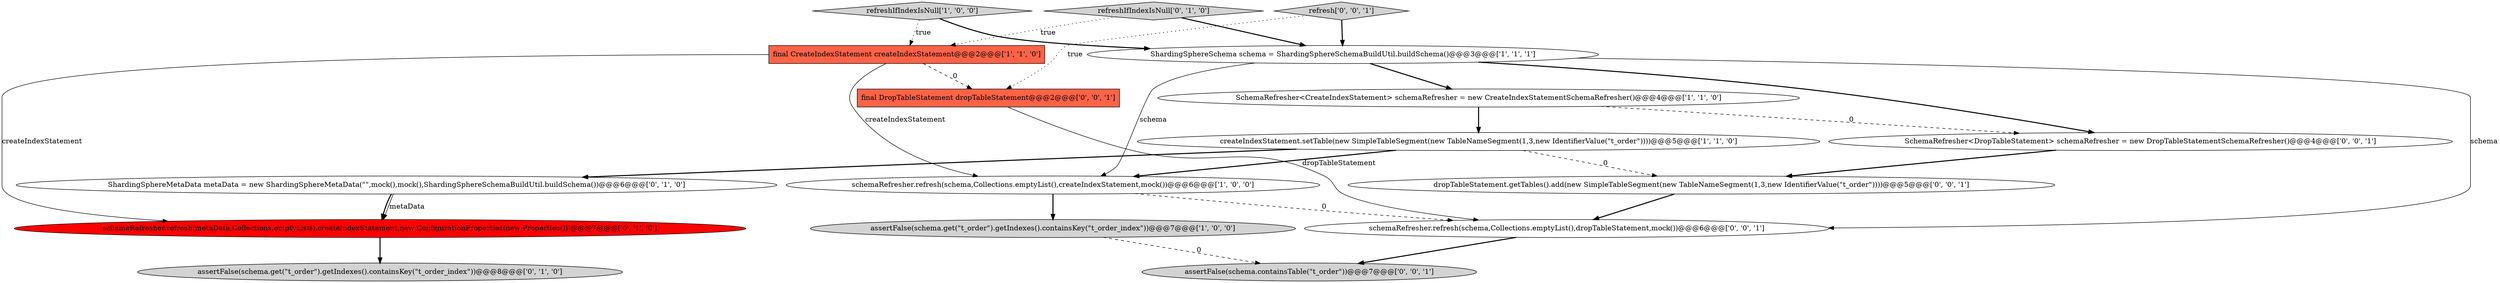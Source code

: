 digraph {
6 [style = filled, label = "refreshIfIndexIsNull['1', '0', '0']", fillcolor = lightgray, shape = diamond image = "AAA0AAABBB1BBB"];
12 [style = filled, label = "final DropTableStatement dropTableStatement@@@2@@@['0', '0', '1']", fillcolor = tomato, shape = box image = "AAA0AAABBB3BBB"];
8 [style = filled, label = "schemaRefresher.refresh(metaData,Collections.emptyList(),createIndexStatement,new ConfigurationProperties(new Properties()))@@@7@@@['0', '1', '0']", fillcolor = red, shape = ellipse image = "AAA1AAABBB2BBB"];
1 [style = filled, label = "ShardingSphereSchema schema = ShardingSphereSchemaBuildUtil.buildSchema()@@@3@@@['1', '1', '1']", fillcolor = white, shape = ellipse image = "AAA0AAABBB1BBB"];
7 [style = filled, label = "refreshIfIndexIsNull['0', '1', '0']", fillcolor = lightgray, shape = diamond image = "AAA0AAABBB2BBB"];
4 [style = filled, label = "final CreateIndexStatement createIndexStatement@@@2@@@['1', '1', '0']", fillcolor = tomato, shape = box image = "AAA0AAABBB1BBB"];
16 [style = filled, label = "refresh['0', '0', '1']", fillcolor = lightgray, shape = diamond image = "AAA0AAABBB3BBB"];
0 [style = filled, label = "createIndexStatement.setTable(new SimpleTableSegment(new TableNameSegment(1,3,new IdentifierValue(\"t_order\"))))@@@5@@@['1', '1', '0']", fillcolor = white, shape = ellipse image = "AAA0AAABBB1BBB"];
3 [style = filled, label = "schemaRefresher.refresh(schema,Collections.emptyList(),createIndexStatement,mock())@@@6@@@['1', '0', '0']", fillcolor = white, shape = ellipse image = "AAA0AAABBB1BBB"];
2 [style = filled, label = "SchemaRefresher<CreateIndexStatement> schemaRefresher = new CreateIndexStatementSchemaRefresher()@@@4@@@['1', '1', '0']", fillcolor = white, shape = ellipse image = "AAA0AAABBB1BBB"];
5 [style = filled, label = "assertFalse(schema.get(\"t_order\").getIndexes().containsKey(\"t_order_index\"))@@@7@@@['1', '0', '0']", fillcolor = lightgray, shape = ellipse image = "AAA0AAABBB1BBB"];
14 [style = filled, label = "schemaRefresher.refresh(schema,Collections.emptyList(),dropTableStatement,mock())@@@6@@@['0', '0', '1']", fillcolor = white, shape = ellipse image = "AAA0AAABBB3BBB"];
11 [style = filled, label = "assertFalse(schema.containsTable(\"t_order\"))@@@7@@@['0', '0', '1']", fillcolor = lightgray, shape = ellipse image = "AAA0AAABBB3BBB"];
15 [style = filled, label = "SchemaRefresher<DropTableStatement> schemaRefresher = new DropTableStatementSchemaRefresher()@@@4@@@['0', '0', '1']", fillcolor = white, shape = ellipse image = "AAA0AAABBB3BBB"];
10 [style = filled, label = "ShardingSphereMetaData metaData = new ShardingSphereMetaData(\"\",mock(),mock(),ShardingSphereSchemaBuildUtil.buildSchema())@@@6@@@['0', '1', '0']", fillcolor = white, shape = ellipse image = "AAA0AAABBB2BBB"];
9 [style = filled, label = "assertFalse(schema.get(\"t_order\").getIndexes().containsKey(\"t_order_index\"))@@@8@@@['0', '1', '0']", fillcolor = lightgray, shape = ellipse image = "AAA0AAABBB2BBB"];
13 [style = filled, label = "dropTableStatement.getTables().add(new SimpleTableSegment(new TableNameSegment(1,3,new IdentifierValue(\"t_order\"))))@@@5@@@['0', '0', '1']", fillcolor = white, shape = ellipse image = "AAA0AAABBB3BBB"];
0->3 [style = bold, label=""];
4->3 [style = solid, label="createIndexStatement"];
15->13 [style = bold, label=""];
7->1 [style = bold, label=""];
16->12 [style = dotted, label="true"];
10->8 [style = solid, label="metaData"];
12->14 [style = solid, label="dropTableStatement"];
1->15 [style = bold, label=""];
1->14 [style = solid, label="schema"];
4->12 [style = dashed, label="0"];
2->15 [style = dashed, label="0"];
6->1 [style = bold, label=""];
3->5 [style = bold, label=""];
2->0 [style = bold, label=""];
0->10 [style = bold, label=""];
10->8 [style = bold, label=""];
6->4 [style = dotted, label="true"];
16->1 [style = bold, label=""];
5->11 [style = dashed, label="0"];
0->13 [style = dashed, label="0"];
7->4 [style = dotted, label="true"];
8->9 [style = bold, label=""];
4->8 [style = solid, label="createIndexStatement"];
1->2 [style = bold, label=""];
3->14 [style = dashed, label="0"];
14->11 [style = bold, label=""];
13->14 [style = bold, label=""];
1->3 [style = solid, label="schema"];
}
